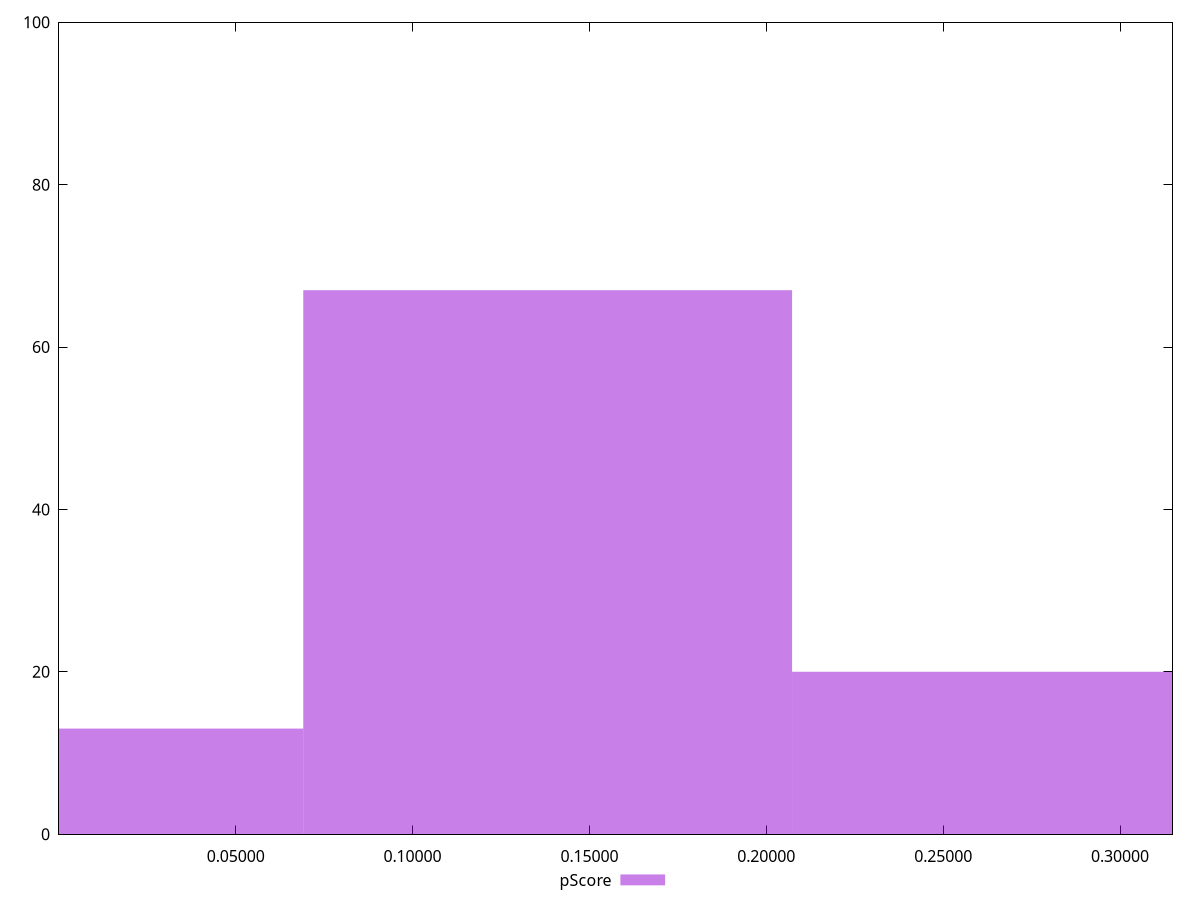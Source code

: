 reset

$pScore <<EOF
0.1381811441251001 67
0 13
0.2763622882502002 20
EOF

set key outside below
set boxwidth 0.1381811441251001
set xrange [0.00003944355577384373:0.3148069175830999]
set yrange [0:100]
set trange [0:100]
set style fill transparent solid 0.5 noborder
set terminal svg size 640, 490 enhanced background rgb 'white'
set output "reprap/speed-index/samples/pages+cached+noexternal+nomedia/pScore/histogram.svg"

plot $pScore title "pScore" with boxes

reset
